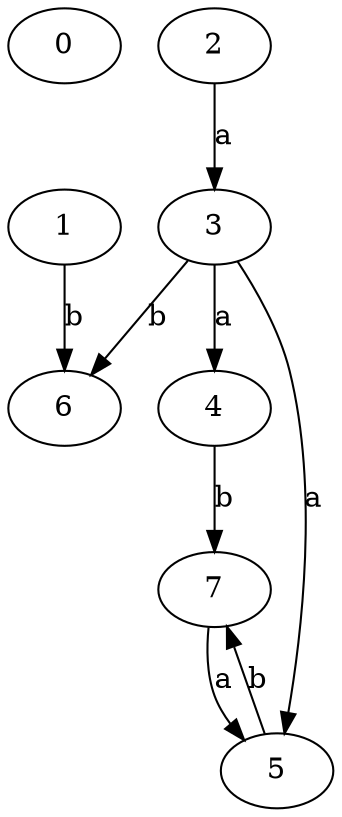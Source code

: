strict digraph  {
0;
3;
4;
5;
6;
1;
2;
7;
3 -> 4  [label=a];
3 -> 5  [label=a];
3 -> 6  [label=b];
4 -> 7  [label=b];
5 -> 7  [label=b];
1 -> 6  [label=b];
2 -> 3  [label=a];
7 -> 5  [label=a];
}
